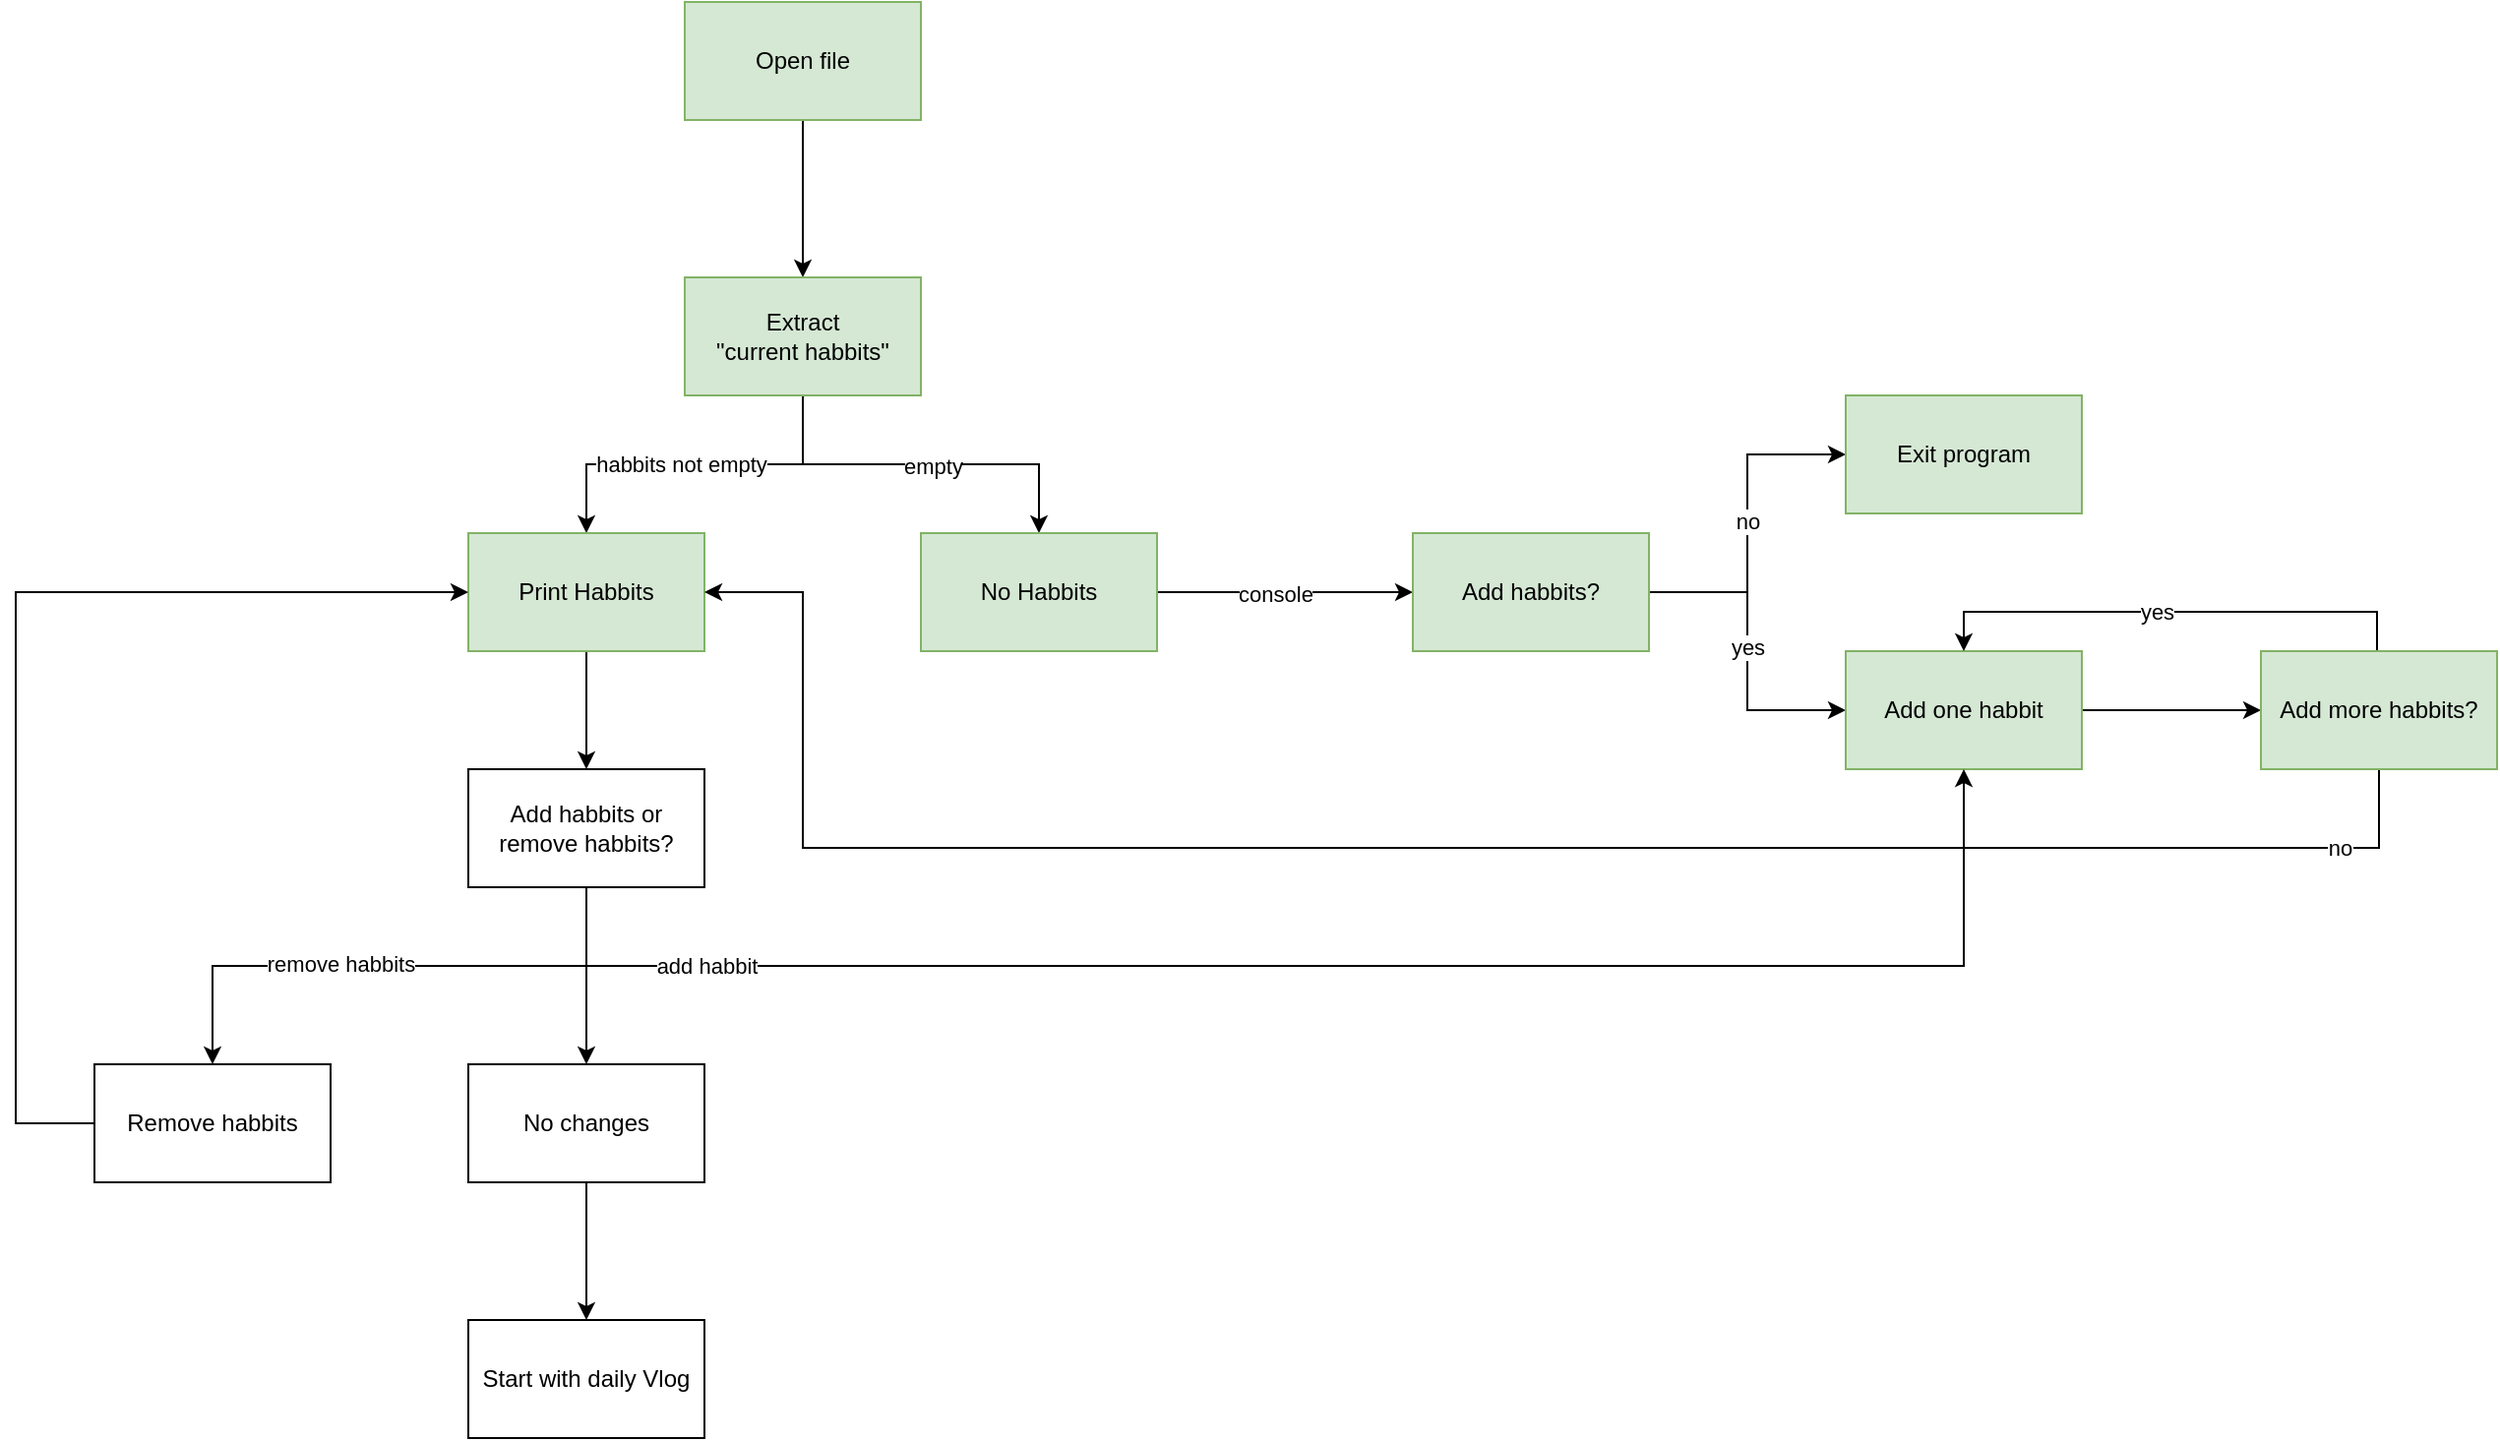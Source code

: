 <mxfile version="25.0.2">
  <diagram name="Seite-1" id="K_-vL5ACqAmISQKvo2pX">
    <mxGraphModel dx="2074" dy="1356" grid="1" gridSize="10" guides="1" tooltips="1" connect="1" arrows="1" fold="1" page="1" pageScale="1" pageWidth="827" pageHeight="1169" math="0" shadow="0">
      <root>
        <mxCell id="0" />
        <mxCell id="1" parent="0" />
        <mxCell id="PqvhF3c-NOtuP2TfJ0FH-4" style="edgeStyle=orthogonalEdgeStyle;rounded=0;orthogonalLoop=1;jettySize=auto;html=1;" parent="1" source="PqvhF3c-NOtuP2TfJ0FH-2" target="PqvhF3c-NOtuP2TfJ0FH-3" edge="1">
          <mxGeometry relative="1" as="geometry" />
        </mxCell>
        <mxCell id="PqvhF3c-NOtuP2TfJ0FH-2" value="Open file" style="whiteSpace=wrap;html=1;fillColor=#d5e8d4;strokeColor=#82b366;" parent="1" vertex="1">
          <mxGeometry x="380" y="190" width="120" height="60" as="geometry" />
        </mxCell>
        <mxCell id="PqvhF3c-NOtuP2TfJ0FH-7" style="edgeStyle=orthogonalEdgeStyle;rounded=0;orthogonalLoop=1;jettySize=auto;html=1;" parent="1" source="PqvhF3c-NOtuP2TfJ0FH-3" target="PqvhF3c-NOtuP2TfJ0FH-5" edge="1">
          <mxGeometry relative="1" as="geometry" />
        </mxCell>
        <mxCell id="PqvhF3c-NOtuP2TfJ0FH-9" value="habbits not empty" style="edgeLabel;html=1;align=center;verticalAlign=middle;resizable=0;points=[];" parent="PqvhF3c-NOtuP2TfJ0FH-7" vertex="1" connectable="0">
          <mxGeometry x="0.08" relative="1" as="geometry">
            <mxPoint as="offset" />
          </mxGeometry>
        </mxCell>
        <mxCell id="PqvhF3c-NOtuP2TfJ0FH-8" style="edgeStyle=orthogonalEdgeStyle;rounded=0;orthogonalLoop=1;jettySize=auto;html=1;" parent="1" source="PqvhF3c-NOtuP2TfJ0FH-3" target="PqvhF3c-NOtuP2TfJ0FH-6" edge="1">
          <mxGeometry relative="1" as="geometry" />
        </mxCell>
        <mxCell id="PqvhF3c-NOtuP2TfJ0FH-10" value="empty" style="edgeLabel;html=1;align=center;verticalAlign=middle;resizable=0;points=[];" parent="PqvhF3c-NOtuP2TfJ0FH-8" vertex="1" connectable="0">
          <mxGeometry x="0.061" y="-1" relative="1" as="geometry">
            <mxPoint as="offset" />
          </mxGeometry>
        </mxCell>
        <mxCell id="PqvhF3c-NOtuP2TfJ0FH-3" value="Extract &lt;br&gt;&quot;current habbits&quot;" style="whiteSpace=wrap;html=1;fillColor=#d5e8d4;strokeColor=#82b366;" parent="1" vertex="1">
          <mxGeometry x="380" y="330" width="120" height="60" as="geometry" />
        </mxCell>
        <mxCell id="PqvhF3c-NOtuP2TfJ0FH-33" style="edgeStyle=orthogonalEdgeStyle;rounded=0;orthogonalLoop=1;jettySize=auto;html=1;" parent="1" source="PqvhF3c-NOtuP2TfJ0FH-5" target="PqvhF3c-NOtuP2TfJ0FH-32" edge="1">
          <mxGeometry relative="1" as="geometry" />
        </mxCell>
        <mxCell id="PqvhF3c-NOtuP2TfJ0FH-5" value="Print Habbits" style="whiteSpace=wrap;html=1;fillColor=#d5e8d4;strokeColor=#82b366;" parent="1" vertex="1">
          <mxGeometry x="270" y="460" width="120" height="60" as="geometry" />
        </mxCell>
        <mxCell id="PqvhF3c-NOtuP2TfJ0FH-12" style="edgeStyle=orthogonalEdgeStyle;rounded=0;orthogonalLoop=1;jettySize=auto;html=1;entryX=0;entryY=0.5;entryDx=0;entryDy=0;" parent="1" source="PqvhF3c-NOtuP2TfJ0FH-6" target="PqvhF3c-NOtuP2TfJ0FH-11" edge="1">
          <mxGeometry relative="1" as="geometry">
            <mxPoint x="690" y="490" as="targetPoint" />
          </mxGeometry>
        </mxCell>
        <mxCell id="PqvhF3c-NOtuP2TfJ0FH-13" value="console" style="edgeLabel;html=1;align=center;verticalAlign=middle;resizable=0;points=[];" parent="PqvhF3c-NOtuP2TfJ0FH-12" vertex="1" connectable="0">
          <mxGeometry x="-0.084" y="-1" relative="1" as="geometry">
            <mxPoint as="offset" />
          </mxGeometry>
        </mxCell>
        <mxCell id="PqvhF3c-NOtuP2TfJ0FH-6" value="No Habbits" style="whiteSpace=wrap;html=1;fillColor=#d5e8d4;strokeColor=#82b366;" parent="1" vertex="1">
          <mxGeometry x="500" y="460" width="120" height="60" as="geometry" />
        </mxCell>
        <mxCell id="PqvhF3c-NOtuP2TfJ0FH-16" style="edgeStyle=orthogonalEdgeStyle;rounded=0;orthogonalLoop=1;jettySize=auto;html=1;entryX=0;entryY=0.5;entryDx=0;entryDy=0;" parent="1" source="PqvhF3c-NOtuP2TfJ0FH-11" target="PqvhF3c-NOtuP2TfJ0FH-14" edge="1">
          <mxGeometry relative="1" as="geometry" />
        </mxCell>
        <mxCell id="PqvhF3c-NOtuP2TfJ0FH-20" value="no" style="edgeLabel;html=1;align=center;verticalAlign=middle;resizable=0;points=[];" parent="PqvhF3c-NOtuP2TfJ0FH-16" vertex="1" connectable="0">
          <mxGeometry x="0.011" relative="1" as="geometry">
            <mxPoint as="offset" />
          </mxGeometry>
        </mxCell>
        <mxCell id="PqvhF3c-NOtuP2TfJ0FH-17" style="edgeStyle=orthogonalEdgeStyle;rounded=0;orthogonalLoop=1;jettySize=auto;html=1;" parent="1" source="PqvhF3c-NOtuP2TfJ0FH-11" target="PqvhF3c-NOtuP2TfJ0FH-15" edge="1">
          <mxGeometry relative="1" as="geometry" />
        </mxCell>
        <mxCell id="PqvhF3c-NOtuP2TfJ0FH-21" value="yes" style="edgeLabel;html=1;align=center;verticalAlign=middle;resizable=0;points=[];" parent="PqvhF3c-NOtuP2TfJ0FH-17" vertex="1" connectable="0">
          <mxGeometry x="-0.03" relative="1" as="geometry">
            <mxPoint as="offset" />
          </mxGeometry>
        </mxCell>
        <mxCell id="PqvhF3c-NOtuP2TfJ0FH-11" value="Add habbits?" style="whiteSpace=wrap;html=1;fillColor=#d5e8d4;strokeColor=#82b366;" parent="1" vertex="1">
          <mxGeometry x="750" y="460" width="120" height="60" as="geometry" />
        </mxCell>
        <mxCell id="PqvhF3c-NOtuP2TfJ0FH-14" value="Exit program" style="whiteSpace=wrap;html=1;fillColor=#d5e8d4;strokeColor=#82b366;" parent="1" vertex="1">
          <mxGeometry x="970" y="390" width="120" height="60" as="geometry" />
        </mxCell>
        <mxCell id="PqvhF3c-NOtuP2TfJ0FH-26" style="edgeStyle=orthogonalEdgeStyle;rounded=0;orthogonalLoop=1;jettySize=auto;html=1;" parent="1" source="PqvhF3c-NOtuP2TfJ0FH-15" target="PqvhF3c-NOtuP2TfJ0FH-22" edge="1">
          <mxGeometry relative="1" as="geometry" />
        </mxCell>
        <mxCell id="PqvhF3c-NOtuP2TfJ0FH-15" value="Add one habbit" style="whiteSpace=wrap;html=1;fillColor=#d5e8d4;strokeColor=#82b366;" parent="1" vertex="1">
          <mxGeometry x="970" y="520" width="120" height="60" as="geometry" />
        </mxCell>
        <mxCell id="PqvhF3c-NOtuP2TfJ0FH-28" style="edgeStyle=orthogonalEdgeStyle;rounded=0;orthogonalLoop=1;jettySize=auto;html=1;entryX=0.5;entryY=0;entryDx=0;entryDy=0;" parent="1" source="PqvhF3c-NOtuP2TfJ0FH-22" target="PqvhF3c-NOtuP2TfJ0FH-15" edge="1">
          <mxGeometry relative="1" as="geometry">
            <Array as="points">
              <mxPoint x="1240" y="500" />
              <mxPoint x="1030" y="500" />
            </Array>
          </mxGeometry>
        </mxCell>
        <mxCell id="PqvhF3c-NOtuP2TfJ0FH-29" value="yes" style="edgeLabel;html=1;align=center;verticalAlign=middle;resizable=0;points=[];" parent="PqvhF3c-NOtuP2TfJ0FH-28" vertex="1" connectable="0">
          <mxGeometry x="0.055" relative="1" as="geometry">
            <mxPoint as="offset" />
          </mxGeometry>
        </mxCell>
        <mxCell id="PqvhF3c-NOtuP2TfJ0FH-30" style="edgeStyle=orthogonalEdgeStyle;rounded=0;orthogonalLoop=1;jettySize=auto;html=1;entryX=1;entryY=0.5;entryDx=0;entryDy=0;" parent="1" source="PqvhF3c-NOtuP2TfJ0FH-22" target="PqvhF3c-NOtuP2TfJ0FH-5" edge="1">
          <mxGeometry relative="1" as="geometry">
            <mxPoint x="780" y="640" as="targetPoint" />
            <Array as="points">
              <mxPoint x="1241" y="620" />
              <mxPoint x="440" y="620" />
              <mxPoint x="440" y="490" />
            </Array>
          </mxGeometry>
        </mxCell>
        <mxCell id="PqvhF3c-NOtuP2TfJ0FH-31" value="no" style="edgeLabel;html=1;align=center;verticalAlign=middle;resizable=0;points=[];" parent="PqvhF3c-NOtuP2TfJ0FH-30" vertex="1" connectable="0">
          <mxGeometry x="-0.881" relative="1" as="geometry">
            <mxPoint as="offset" />
          </mxGeometry>
        </mxCell>
        <mxCell id="PqvhF3c-NOtuP2TfJ0FH-22" value="Add more habbits?" style="whiteSpace=wrap;html=1;fillColor=#d5e8d4;strokeColor=#82b366;" parent="1" vertex="1">
          <mxGeometry x="1181" y="520" width="120" height="60" as="geometry" />
        </mxCell>
        <mxCell id="PqvhF3c-NOtuP2TfJ0FH-34" style="edgeStyle=orthogonalEdgeStyle;rounded=0;orthogonalLoop=1;jettySize=auto;html=1;entryX=0.5;entryY=1;entryDx=0;entryDy=0;" parent="1" source="PqvhF3c-NOtuP2TfJ0FH-32" target="PqvhF3c-NOtuP2TfJ0FH-15" edge="1">
          <mxGeometry relative="1" as="geometry">
            <Array as="points">
              <mxPoint x="330" y="680" />
              <mxPoint x="1030" y="680" />
            </Array>
          </mxGeometry>
        </mxCell>
        <mxCell id="PqvhF3c-NOtuP2TfJ0FH-35" value="add habbit" style="edgeLabel;html=1;align=center;verticalAlign=middle;resizable=0;points=[];" parent="PqvhF3c-NOtuP2TfJ0FH-34" vertex="1" connectable="0">
          <mxGeometry x="-0.761" relative="1" as="geometry">
            <mxPoint as="offset" />
          </mxGeometry>
        </mxCell>
        <mxCell id="PqvhF3c-NOtuP2TfJ0FH-37" style="edgeStyle=orthogonalEdgeStyle;rounded=0;orthogonalLoop=1;jettySize=auto;html=1;" parent="1" source="PqvhF3c-NOtuP2TfJ0FH-32" target="PqvhF3c-NOtuP2TfJ0FH-36" edge="1">
          <mxGeometry relative="1" as="geometry">
            <Array as="points">
              <mxPoint x="330" y="680" />
              <mxPoint x="140" y="680" />
            </Array>
          </mxGeometry>
        </mxCell>
        <mxCell id="PqvhF3c-NOtuP2TfJ0FH-38" value="remove habbits" style="edgeLabel;html=1;align=center;verticalAlign=middle;resizable=0;points=[];" parent="PqvhF3c-NOtuP2TfJ0FH-37" vertex="1" connectable="0">
          <mxGeometry x="0.177" y="-1" relative="1" as="geometry">
            <mxPoint as="offset" />
          </mxGeometry>
        </mxCell>
        <mxCell id="PqvhF3c-NOtuP2TfJ0FH-41" style="edgeStyle=orthogonalEdgeStyle;rounded=0;orthogonalLoop=1;jettySize=auto;html=1;" parent="1" source="PqvhF3c-NOtuP2TfJ0FH-32" target="PqvhF3c-NOtuP2TfJ0FH-39" edge="1">
          <mxGeometry relative="1" as="geometry" />
        </mxCell>
        <mxCell id="PqvhF3c-NOtuP2TfJ0FH-32" value="Add habbits or remove habbits?" style="whiteSpace=wrap;html=1;" parent="1" vertex="1">
          <mxGeometry x="270" y="580" width="120" height="60" as="geometry" />
        </mxCell>
        <mxCell id="PqvhF3c-NOtuP2TfJ0FH-40" style="edgeStyle=orthogonalEdgeStyle;rounded=0;orthogonalLoop=1;jettySize=auto;html=1;entryX=0;entryY=0.5;entryDx=0;entryDy=0;" parent="1" source="PqvhF3c-NOtuP2TfJ0FH-36" target="PqvhF3c-NOtuP2TfJ0FH-5" edge="1">
          <mxGeometry relative="1" as="geometry">
            <Array as="points">
              <mxPoint x="40" y="760" />
              <mxPoint x="40" y="490" />
            </Array>
          </mxGeometry>
        </mxCell>
        <mxCell id="PqvhF3c-NOtuP2TfJ0FH-36" value="Remove habbits" style="whiteSpace=wrap;html=1;" parent="1" vertex="1">
          <mxGeometry x="80" y="730" width="120" height="60" as="geometry" />
        </mxCell>
        <mxCell id="PqvhF3c-NOtuP2TfJ0FH-42" style="edgeStyle=orthogonalEdgeStyle;rounded=0;orthogonalLoop=1;jettySize=auto;html=1;" parent="1" source="PqvhF3c-NOtuP2TfJ0FH-39" edge="1">
          <mxGeometry relative="1" as="geometry">
            <mxPoint x="330" y="860" as="targetPoint" />
          </mxGeometry>
        </mxCell>
        <mxCell id="PqvhF3c-NOtuP2TfJ0FH-39" value="No changes" style="whiteSpace=wrap;html=1;" parent="1" vertex="1">
          <mxGeometry x="270" y="730" width="120" height="60" as="geometry" />
        </mxCell>
        <mxCell id="PqvhF3c-NOtuP2TfJ0FH-43" value="Start with daily Vlog" style="whiteSpace=wrap;html=1;" parent="1" vertex="1">
          <mxGeometry x="270" y="860" width="120" height="60" as="geometry" />
        </mxCell>
      </root>
    </mxGraphModel>
  </diagram>
</mxfile>
